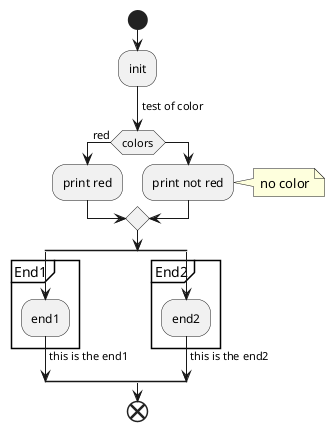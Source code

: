 @startuml
start
:init;
-> test of color;
if (colors) is (red) then
    :print red;
else
    :print not red;
    note right: no color
endif
split
    group End1
        :end1;
    end group
    -> this is the end1;
split again
    partition End2 {
        :end2;
    }
    -> this is the end2;
end split
end
@enduml